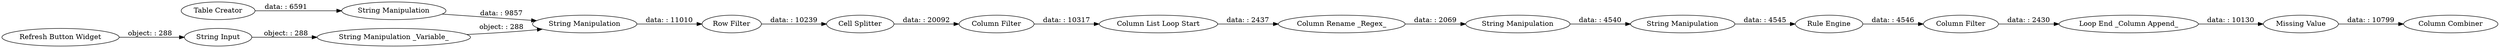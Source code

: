 digraph {
	"5370142636352474990_3" [label="Table Creator"]
	"5370142636352474990_9" [label="Cell Splitter"]
	"5370142636352474990_13" [label="Loop End _Column Append_"]
	"5370142636352474990_14" [label="Column Rename _Regex_"]
	"5370142636352474990_24" [label="String Manipulation"]
	"5370142636352474990_10" [label="Column List Loop Start"]
	"5370142636352474990_15" [label="Rule Engine"]
	"5370142636352474990_2" [label="String Input"]
	"5370142636352474990_1" [label="Refresh Button Widget"]
	"5370142636352474990_4" [label="String Manipulation"]
	"5370142636352474990_11" [label="Column Filter"]
	"5370142636352474990_12" [label="String Manipulation"]
	"5370142636352474990_5" [label="String Manipulation"]
	"5370142636352474990_7" [label="Row Filter"]
	"5370142636352474990_18" [label="Missing Value"]
	"5370142636352474990_16" [label="Column Filter"]
	"5370142636352474990_25" [label="Column Combiner"]
	"5370142636352474990_6" [label="String Manipulation _Variable_"]
	"5370142636352474990_18" -> "5370142636352474990_25" [label="data: : 10799"]
	"5370142636352474990_9" -> "5370142636352474990_11" [label="data: : 20092"]
	"5370142636352474990_10" -> "5370142636352474990_14" [label="data: : 2437"]
	"5370142636352474990_11" -> "5370142636352474990_10" [label="data: : 10317"]
	"5370142636352474990_2" -> "5370142636352474990_6" [label="object: : 288"]
	"5370142636352474990_24" -> "5370142636352474990_15" [label="data: : 4545"]
	"5370142636352474990_16" -> "5370142636352474990_13" [label="data: : 2430"]
	"5370142636352474990_4" -> "5370142636352474990_7" [label="data: : 11010"]
	"5370142636352474990_3" -> "5370142636352474990_5" [label="data: : 6591"]
	"5370142636352474990_6" -> "5370142636352474990_4" [label="object: : 288"]
	"5370142636352474990_7" -> "5370142636352474990_9" [label="data: : 10239"]
	"5370142636352474990_12" -> "5370142636352474990_24" [label="data: : 4540"]
	"5370142636352474990_13" -> "5370142636352474990_18" [label="data: : 10130"]
	"5370142636352474990_5" -> "5370142636352474990_4" [label="data: : 9857"]
	"5370142636352474990_15" -> "5370142636352474990_16" [label="data: : 4546"]
	"5370142636352474990_14" -> "5370142636352474990_12" [label="data: : 2069"]
	"5370142636352474990_1" -> "5370142636352474990_2" [label="object: : 288"]
	rankdir=LR
}
